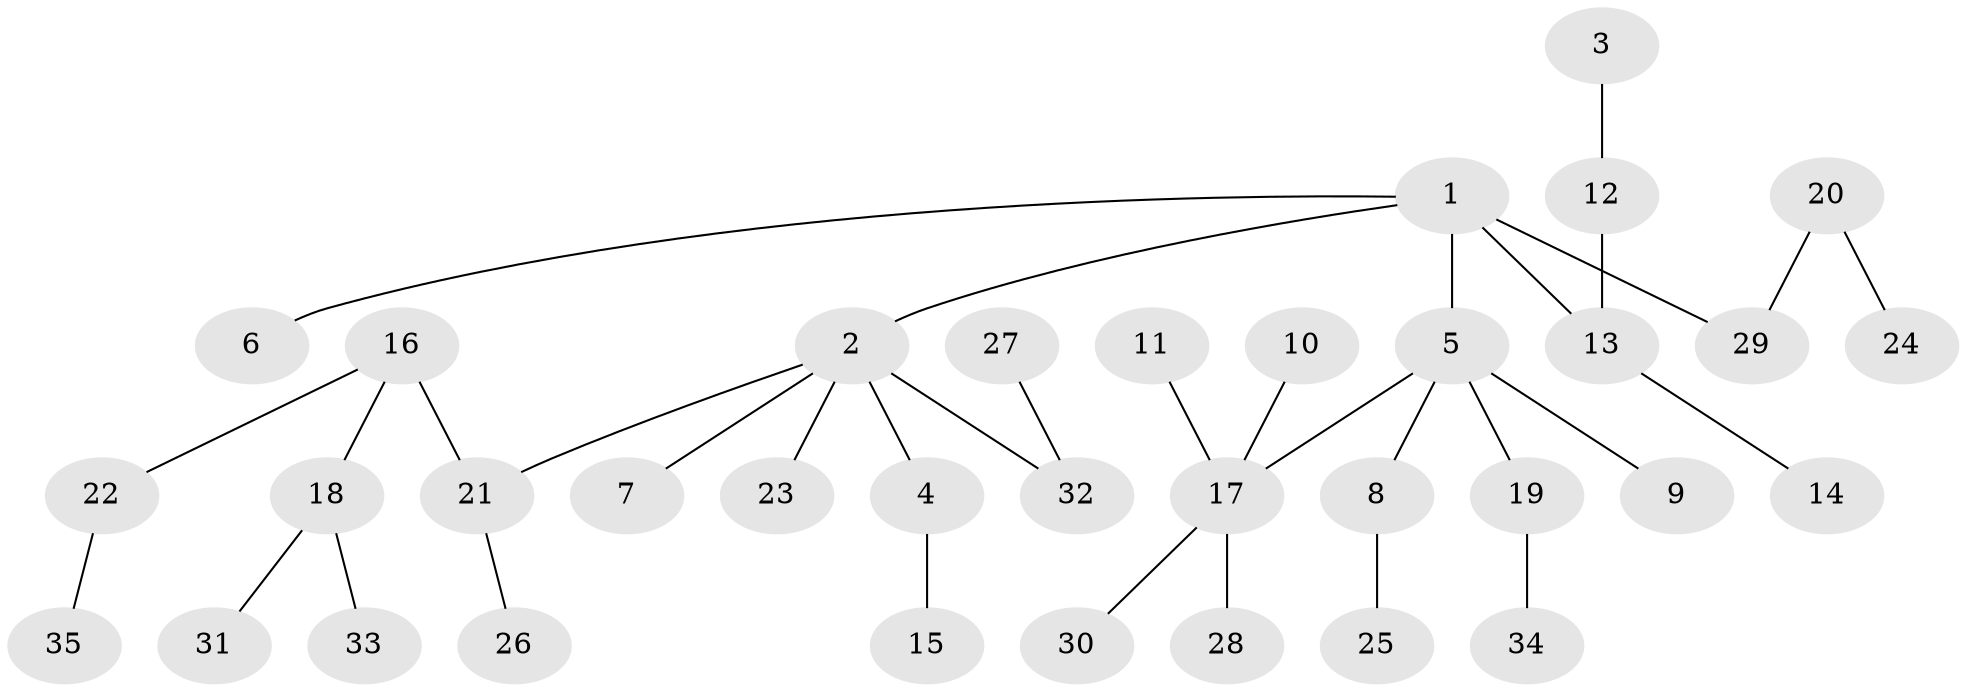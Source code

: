// original degree distribution, {3: 0.12857142857142856, 5: 0.02857142857142857, 4: 0.07142857142857142, 1: 0.45714285714285713, 2: 0.3, 7: 0.014285714285714285}
// Generated by graph-tools (version 1.1) at 2025/50/03/09/25 03:50:18]
// undirected, 35 vertices, 34 edges
graph export_dot {
graph [start="1"]
  node [color=gray90,style=filled];
  1;
  2;
  3;
  4;
  5;
  6;
  7;
  8;
  9;
  10;
  11;
  12;
  13;
  14;
  15;
  16;
  17;
  18;
  19;
  20;
  21;
  22;
  23;
  24;
  25;
  26;
  27;
  28;
  29;
  30;
  31;
  32;
  33;
  34;
  35;
  1 -- 2 [weight=1.0];
  1 -- 5 [weight=1.0];
  1 -- 6 [weight=1.0];
  1 -- 13 [weight=1.0];
  1 -- 29 [weight=1.0];
  2 -- 4 [weight=1.0];
  2 -- 7 [weight=1.0];
  2 -- 21 [weight=1.0];
  2 -- 23 [weight=1.0];
  2 -- 32 [weight=1.0];
  3 -- 12 [weight=1.0];
  4 -- 15 [weight=1.0];
  5 -- 8 [weight=1.0];
  5 -- 9 [weight=1.0];
  5 -- 17 [weight=1.0];
  5 -- 19 [weight=1.0];
  8 -- 25 [weight=1.0];
  10 -- 17 [weight=1.0];
  11 -- 17 [weight=1.0];
  12 -- 13 [weight=1.0];
  13 -- 14 [weight=1.0];
  16 -- 18 [weight=1.0];
  16 -- 21 [weight=1.0];
  16 -- 22 [weight=1.0];
  17 -- 28 [weight=1.0];
  17 -- 30 [weight=1.0];
  18 -- 31 [weight=1.0];
  18 -- 33 [weight=1.0];
  19 -- 34 [weight=1.0];
  20 -- 24 [weight=1.0];
  20 -- 29 [weight=1.0];
  21 -- 26 [weight=1.0];
  22 -- 35 [weight=1.0];
  27 -- 32 [weight=1.0];
}
